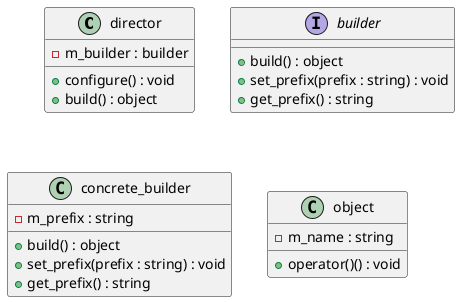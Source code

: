 /'
tag::class-diagram[]
'/
@startuml class-diagram

    class director {
        - m_builder : builder
        + configure() : void
        + build() : object
    }

    interface builder {
        + build() : object
        + set_prefix(prefix : string) : void
        + get_prefix() : string
    }

    class concrete_builder {
        - m_prefix : string
        + build() : object
        + set_prefix(prefix : string) : void
        + get_prefix() : string
    }

    class object {
        - m_name : string
        + operator()() : void
    }


@enduml
/'
end::class-diagram[]
'/

